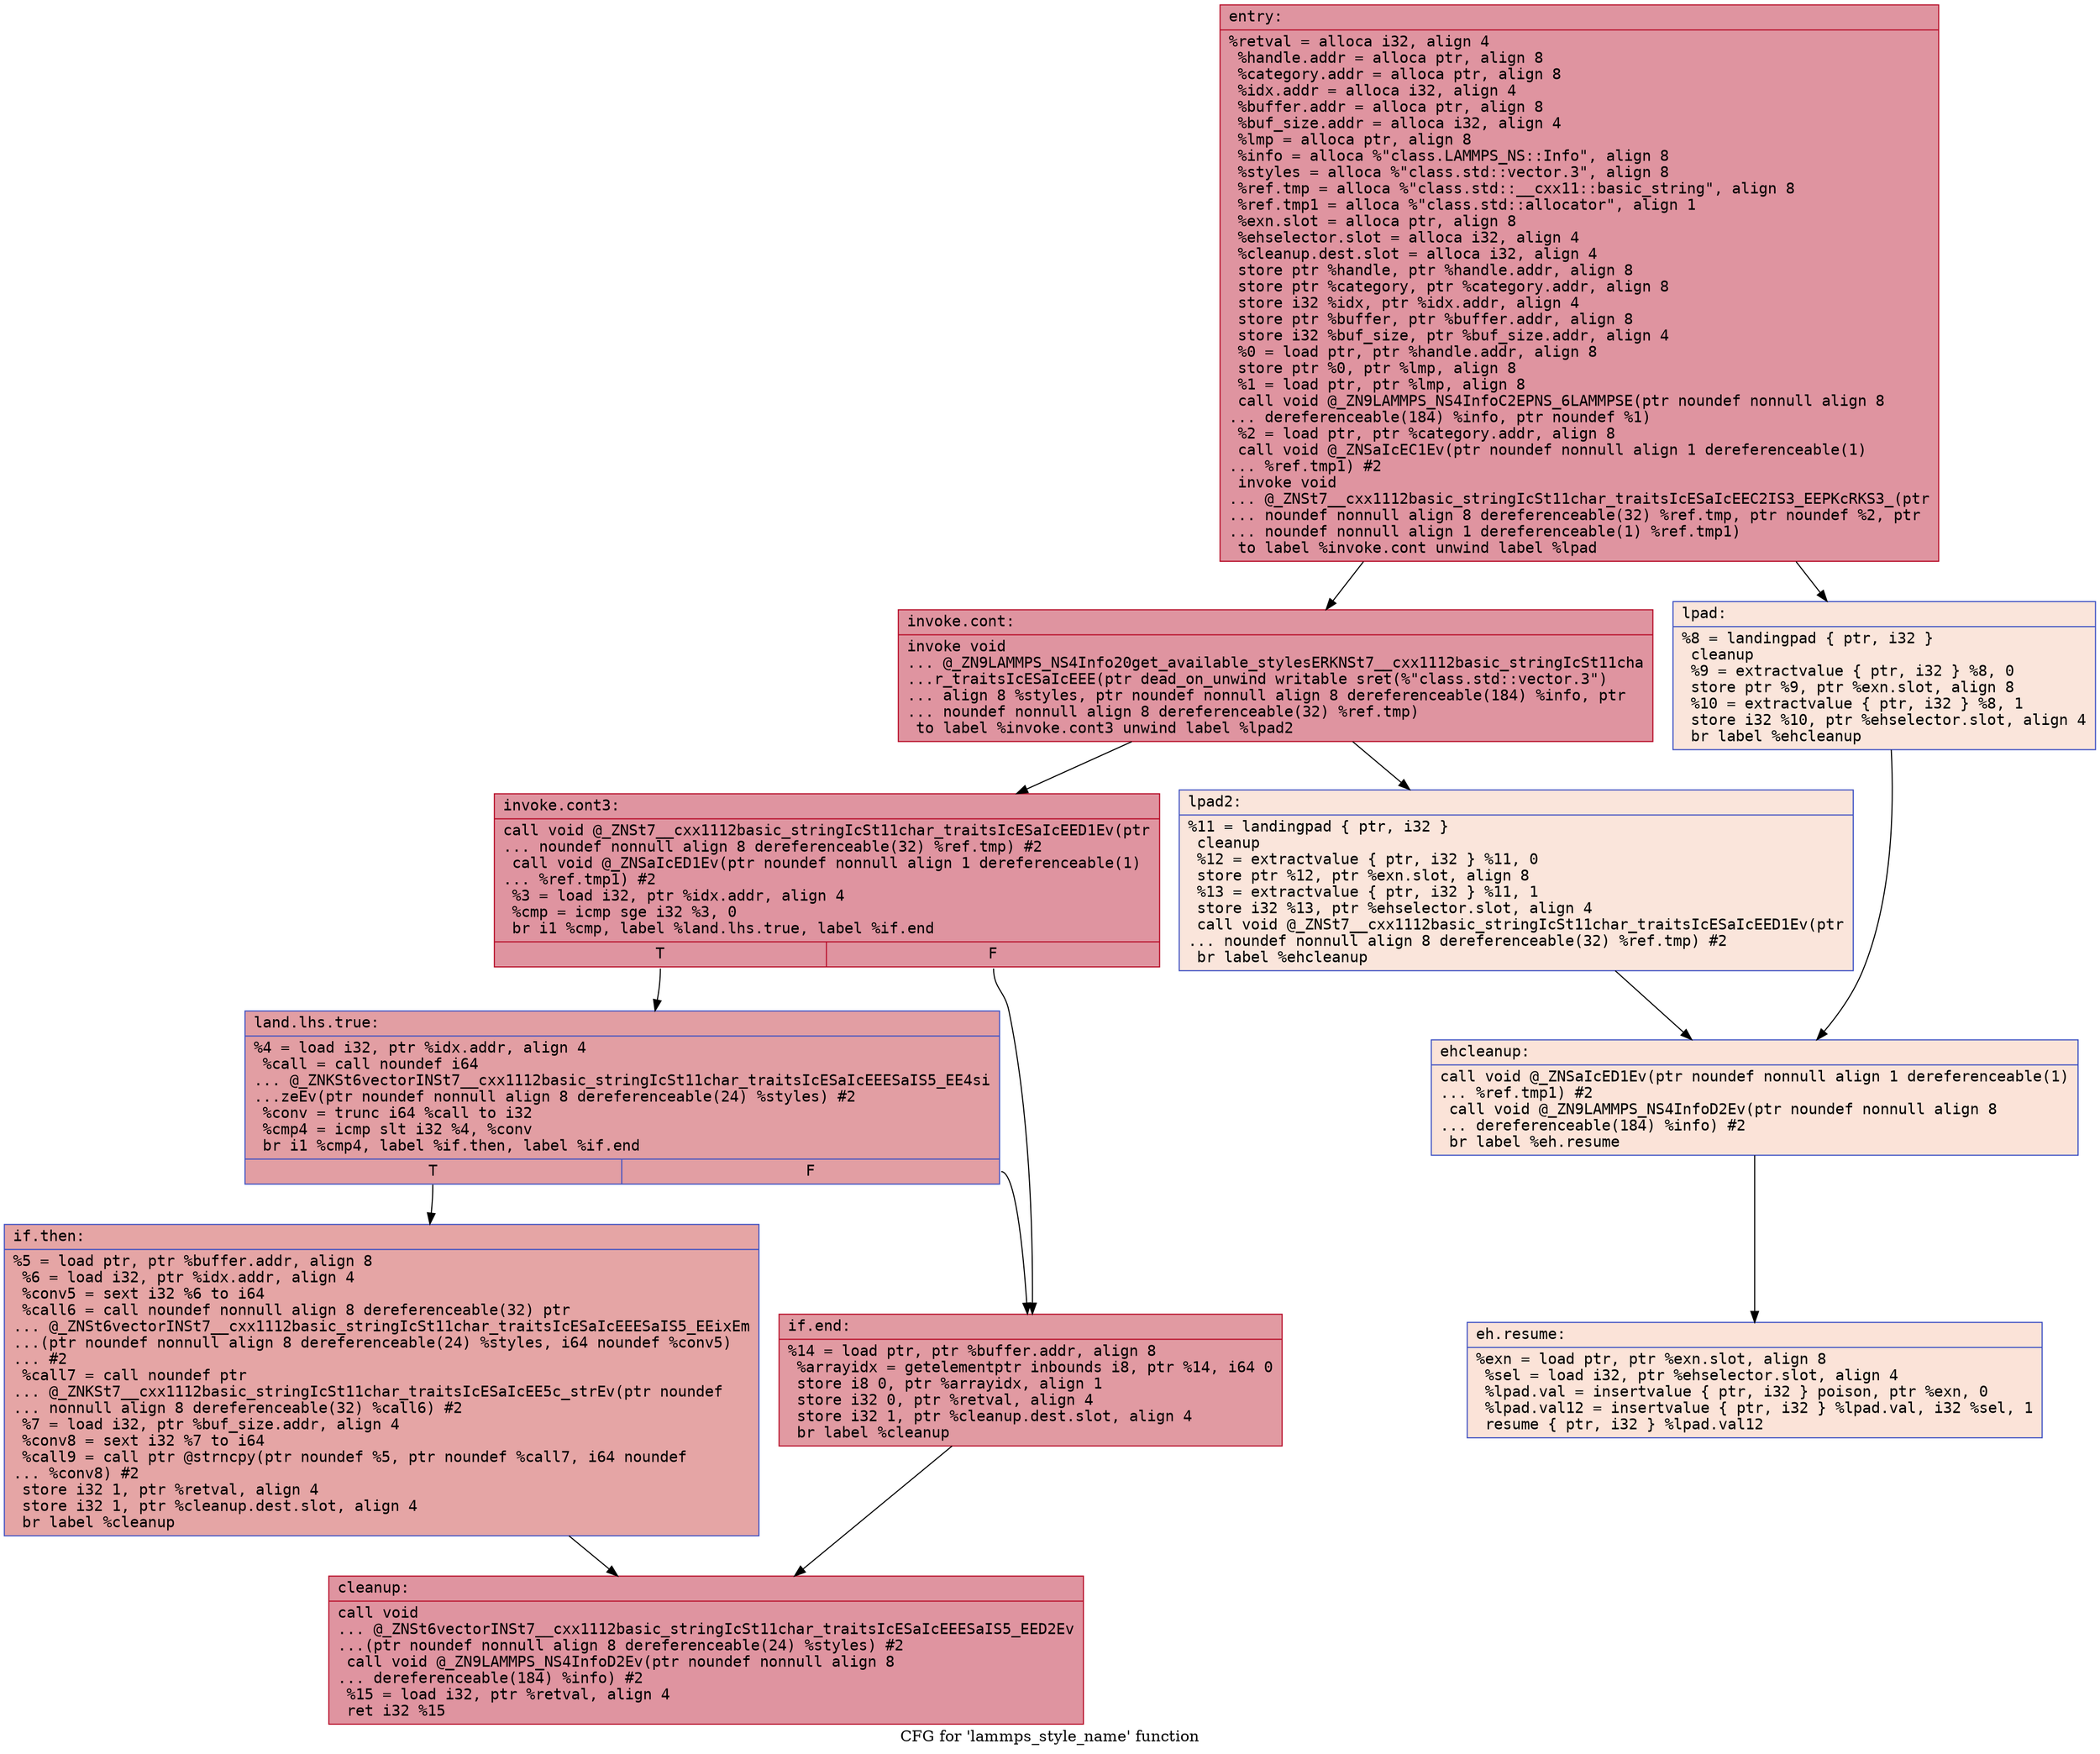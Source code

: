 digraph "CFG for 'lammps_style_name' function" {
	label="CFG for 'lammps_style_name' function";

	Node0x55bdf8111d30 [shape=record,color="#b70d28ff", style=filled, fillcolor="#b70d2870" fontname="Courier",label="{entry:\l|  %retval = alloca i32, align 4\l  %handle.addr = alloca ptr, align 8\l  %category.addr = alloca ptr, align 8\l  %idx.addr = alloca i32, align 4\l  %buffer.addr = alloca ptr, align 8\l  %buf_size.addr = alloca i32, align 4\l  %lmp = alloca ptr, align 8\l  %info = alloca %\"class.LAMMPS_NS::Info\", align 8\l  %styles = alloca %\"class.std::vector.3\", align 8\l  %ref.tmp = alloca %\"class.std::__cxx11::basic_string\", align 8\l  %ref.tmp1 = alloca %\"class.std::allocator\", align 1\l  %exn.slot = alloca ptr, align 8\l  %ehselector.slot = alloca i32, align 4\l  %cleanup.dest.slot = alloca i32, align 4\l  store ptr %handle, ptr %handle.addr, align 8\l  store ptr %category, ptr %category.addr, align 8\l  store i32 %idx, ptr %idx.addr, align 4\l  store ptr %buffer, ptr %buffer.addr, align 8\l  store i32 %buf_size, ptr %buf_size.addr, align 4\l  %0 = load ptr, ptr %handle.addr, align 8\l  store ptr %0, ptr %lmp, align 8\l  %1 = load ptr, ptr %lmp, align 8\l  call void @_ZN9LAMMPS_NS4InfoC2EPNS_6LAMMPSE(ptr noundef nonnull align 8\l... dereferenceable(184) %info, ptr noundef %1)\l  %2 = load ptr, ptr %category.addr, align 8\l  call void @_ZNSaIcEC1Ev(ptr noundef nonnull align 1 dereferenceable(1)\l... %ref.tmp1) #2\l  invoke void\l... @_ZNSt7__cxx1112basic_stringIcSt11char_traitsIcESaIcEEC2IS3_EEPKcRKS3_(ptr\l... noundef nonnull align 8 dereferenceable(32) %ref.tmp, ptr noundef %2, ptr\l... noundef nonnull align 1 dereferenceable(1) %ref.tmp1)\l          to label %invoke.cont unwind label %lpad\l}"];
	Node0x55bdf8111d30 -> Node0x55bdf8113430[tooltip="entry -> invoke.cont\nProbability 100.00%" ];
	Node0x55bdf8111d30 -> Node0x55bdf8113480[tooltip="entry -> lpad\nProbability 0.00%" ];
	Node0x55bdf8113430 [shape=record,color="#b70d28ff", style=filled, fillcolor="#b70d2870" fontname="Courier",label="{invoke.cont:\l|  invoke void\l... @_ZN9LAMMPS_NS4Info20get_available_stylesERKNSt7__cxx1112basic_stringIcSt11cha\l...r_traitsIcESaIcEEE(ptr dead_on_unwind writable sret(%\"class.std::vector.3\")\l... align 8 %styles, ptr noundef nonnull align 8 dereferenceable(184) %info, ptr\l... noundef nonnull align 8 dereferenceable(32) %ref.tmp)\l          to label %invoke.cont3 unwind label %lpad2\l}"];
	Node0x55bdf8113430 -> Node0x55bdf81133e0[tooltip="invoke.cont -> invoke.cont3\nProbability 100.00%" ];
	Node0x55bdf8113430 -> Node0x55bdf8113750[tooltip="invoke.cont -> lpad2\nProbability 0.00%" ];
	Node0x55bdf81133e0 [shape=record,color="#b70d28ff", style=filled, fillcolor="#b70d2870" fontname="Courier",label="{invoke.cont3:\l|  call void @_ZNSt7__cxx1112basic_stringIcSt11char_traitsIcESaIcEED1Ev(ptr\l... noundef nonnull align 8 dereferenceable(32) %ref.tmp) #2\l  call void @_ZNSaIcED1Ev(ptr noundef nonnull align 1 dereferenceable(1)\l... %ref.tmp1) #2\l  %3 = load i32, ptr %idx.addr, align 4\l  %cmp = icmp sge i32 %3, 0\l  br i1 %cmp, label %land.lhs.true, label %if.end\l|{<s0>T|<s1>F}}"];
	Node0x55bdf81133e0:s0 -> Node0x55bdf8112590[tooltip="invoke.cont3 -> land.lhs.true\nProbability 50.00%" ];
	Node0x55bdf81133e0:s1 -> Node0x55bdf81125e0[tooltip="invoke.cont3 -> if.end\nProbability 50.00%" ];
	Node0x55bdf8112590 [shape=record,color="#3d50c3ff", style=filled, fillcolor="#be242e70" fontname="Courier",label="{land.lhs.true:\l|  %4 = load i32, ptr %idx.addr, align 4\l  %call = call noundef i64\l... @_ZNKSt6vectorINSt7__cxx1112basic_stringIcSt11char_traitsIcESaIcEEESaIS5_EE4si\l...zeEv(ptr noundef nonnull align 8 dereferenceable(24) %styles) #2\l  %conv = trunc i64 %call to i32\l  %cmp4 = icmp slt i32 %4, %conv\l  br i1 %cmp4, label %if.then, label %if.end\l|{<s0>T|<s1>F}}"];
	Node0x55bdf8112590:s0 -> Node0x55bdf8114340[tooltip="land.lhs.true -> if.then\nProbability 50.00%" ];
	Node0x55bdf8112590:s1 -> Node0x55bdf81125e0[tooltip="land.lhs.true -> if.end\nProbability 50.00%" ];
	Node0x55bdf8114340 [shape=record,color="#3d50c3ff", style=filled, fillcolor="#c5333470" fontname="Courier",label="{if.then:\l|  %5 = load ptr, ptr %buffer.addr, align 8\l  %6 = load i32, ptr %idx.addr, align 4\l  %conv5 = sext i32 %6 to i64\l  %call6 = call noundef nonnull align 8 dereferenceable(32) ptr\l... @_ZNSt6vectorINSt7__cxx1112basic_stringIcSt11char_traitsIcESaIcEEESaIS5_EEixEm\l...(ptr noundef nonnull align 8 dereferenceable(24) %styles, i64 noundef %conv5)\l... #2\l  %call7 = call noundef ptr\l... @_ZNKSt7__cxx1112basic_stringIcSt11char_traitsIcESaIcEE5c_strEv(ptr noundef\l... nonnull align 8 dereferenceable(32) %call6) #2\l  %7 = load i32, ptr %buf_size.addr, align 4\l  %conv8 = sext i32 %7 to i64\l  %call9 = call ptr @strncpy(ptr noundef %5, ptr noundef %call7, i64 noundef\l... %conv8) #2\l  store i32 1, ptr %retval, align 4\l  store i32 1, ptr %cleanup.dest.slot, align 4\l  br label %cleanup\l}"];
	Node0x55bdf8114340 -> Node0x55bdf8114c40[tooltip="if.then -> cleanup\nProbability 100.00%" ];
	Node0x55bdf8113480 [shape=record,color="#3d50c3ff", style=filled, fillcolor="#f4c5ad70" fontname="Courier",label="{lpad:\l|  %8 = landingpad \{ ptr, i32 \}\l          cleanup\l  %9 = extractvalue \{ ptr, i32 \} %8, 0\l  store ptr %9, ptr %exn.slot, align 8\l  %10 = extractvalue \{ ptr, i32 \} %8, 1\l  store i32 %10, ptr %ehselector.slot, align 4\l  br label %ehcleanup\l}"];
	Node0x55bdf8113480 -> Node0x55bdf8114f80[tooltip="lpad -> ehcleanup\nProbability 100.00%" ];
	Node0x55bdf8113750 [shape=record,color="#3d50c3ff", style=filled, fillcolor="#f4c5ad70" fontname="Courier",label="{lpad2:\l|  %11 = landingpad \{ ptr, i32 \}\l          cleanup\l  %12 = extractvalue \{ ptr, i32 \} %11, 0\l  store ptr %12, ptr %exn.slot, align 8\l  %13 = extractvalue \{ ptr, i32 \} %11, 1\l  store i32 %13, ptr %ehselector.slot, align 4\l  call void @_ZNSt7__cxx1112basic_stringIcSt11char_traitsIcESaIcEED1Ev(ptr\l... noundef nonnull align 8 dereferenceable(32) %ref.tmp) #2\l  br label %ehcleanup\l}"];
	Node0x55bdf8113750 -> Node0x55bdf8114f80[tooltip="lpad2 -> ehcleanup\nProbability 100.00%" ];
	Node0x55bdf8114f80 [shape=record,color="#3d50c3ff", style=filled, fillcolor="#f6bfa670" fontname="Courier",label="{ehcleanup:\l|  call void @_ZNSaIcED1Ev(ptr noundef nonnull align 1 dereferenceable(1)\l... %ref.tmp1) #2\l  call void @_ZN9LAMMPS_NS4InfoD2Ev(ptr noundef nonnull align 8\l... dereferenceable(184) %info) #2\l  br label %eh.resume\l}"];
	Node0x55bdf8114f80 -> Node0x55bdf8115710[tooltip="ehcleanup -> eh.resume\nProbability 100.00%" ];
	Node0x55bdf81125e0 [shape=record,color="#b70d28ff", style=filled, fillcolor="#bb1b2c70" fontname="Courier",label="{if.end:\l|  %14 = load ptr, ptr %buffer.addr, align 8\l  %arrayidx = getelementptr inbounds i8, ptr %14, i64 0\l  store i8 0, ptr %arrayidx, align 1\l  store i32 0, ptr %retval, align 4\l  store i32 1, ptr %cleanup.dest.slot, align 4\l  br label %cleanup\l}"];
	Node0x55bdf81125e0 -> Node0x55bdf8114c40[tooltip="if.end -> cleanup\nProbability 100.00%" ];
	Node0x55bdf8114c40 [shape=record,color="#b70d28ff", style=filled, fillcolor="#b70d2870" fontname="Courier",label="{cleanup:\l|  call void\l... @_ZNSt6vectorINSt7__cxx1112basic_stringIcSt11char_traitsIcESaIcEEESaIS5_EED2Ev\l...(ptr noundef nonnull align 8 dereferenceable(24) %styles) #2\l  call void @_ZN9LAMMPS_NS4InfoD2Ev(ptr noundef nonnull align 8\l... dereferenceable(184) %info) #2\l  %15 = load i32, ptr %retval, align 4\l  ret i32 %15\l}"];
	Node0x55bdf8115710 [shape=record,color="#3d50c3ff", style=filled, fillcolor="#f6bfa670" fontname="Courier",label="{eh.resume:\l|  %exn = load ptr, ptr %exn.slot, align 8\l  %sel = load i32, ptr %ehselector.slot, align 4\l  %lpad.val = insertvalue \{ ptr, i32 \} poison, ptr %exn, 0\l  %lpad.val12 = insertvalue \{ ptr, i32 \} %lpad.val, i32 %sel, 1\l  resume \{ ptr, i32 \} %lpad.val12\l}"];
}
